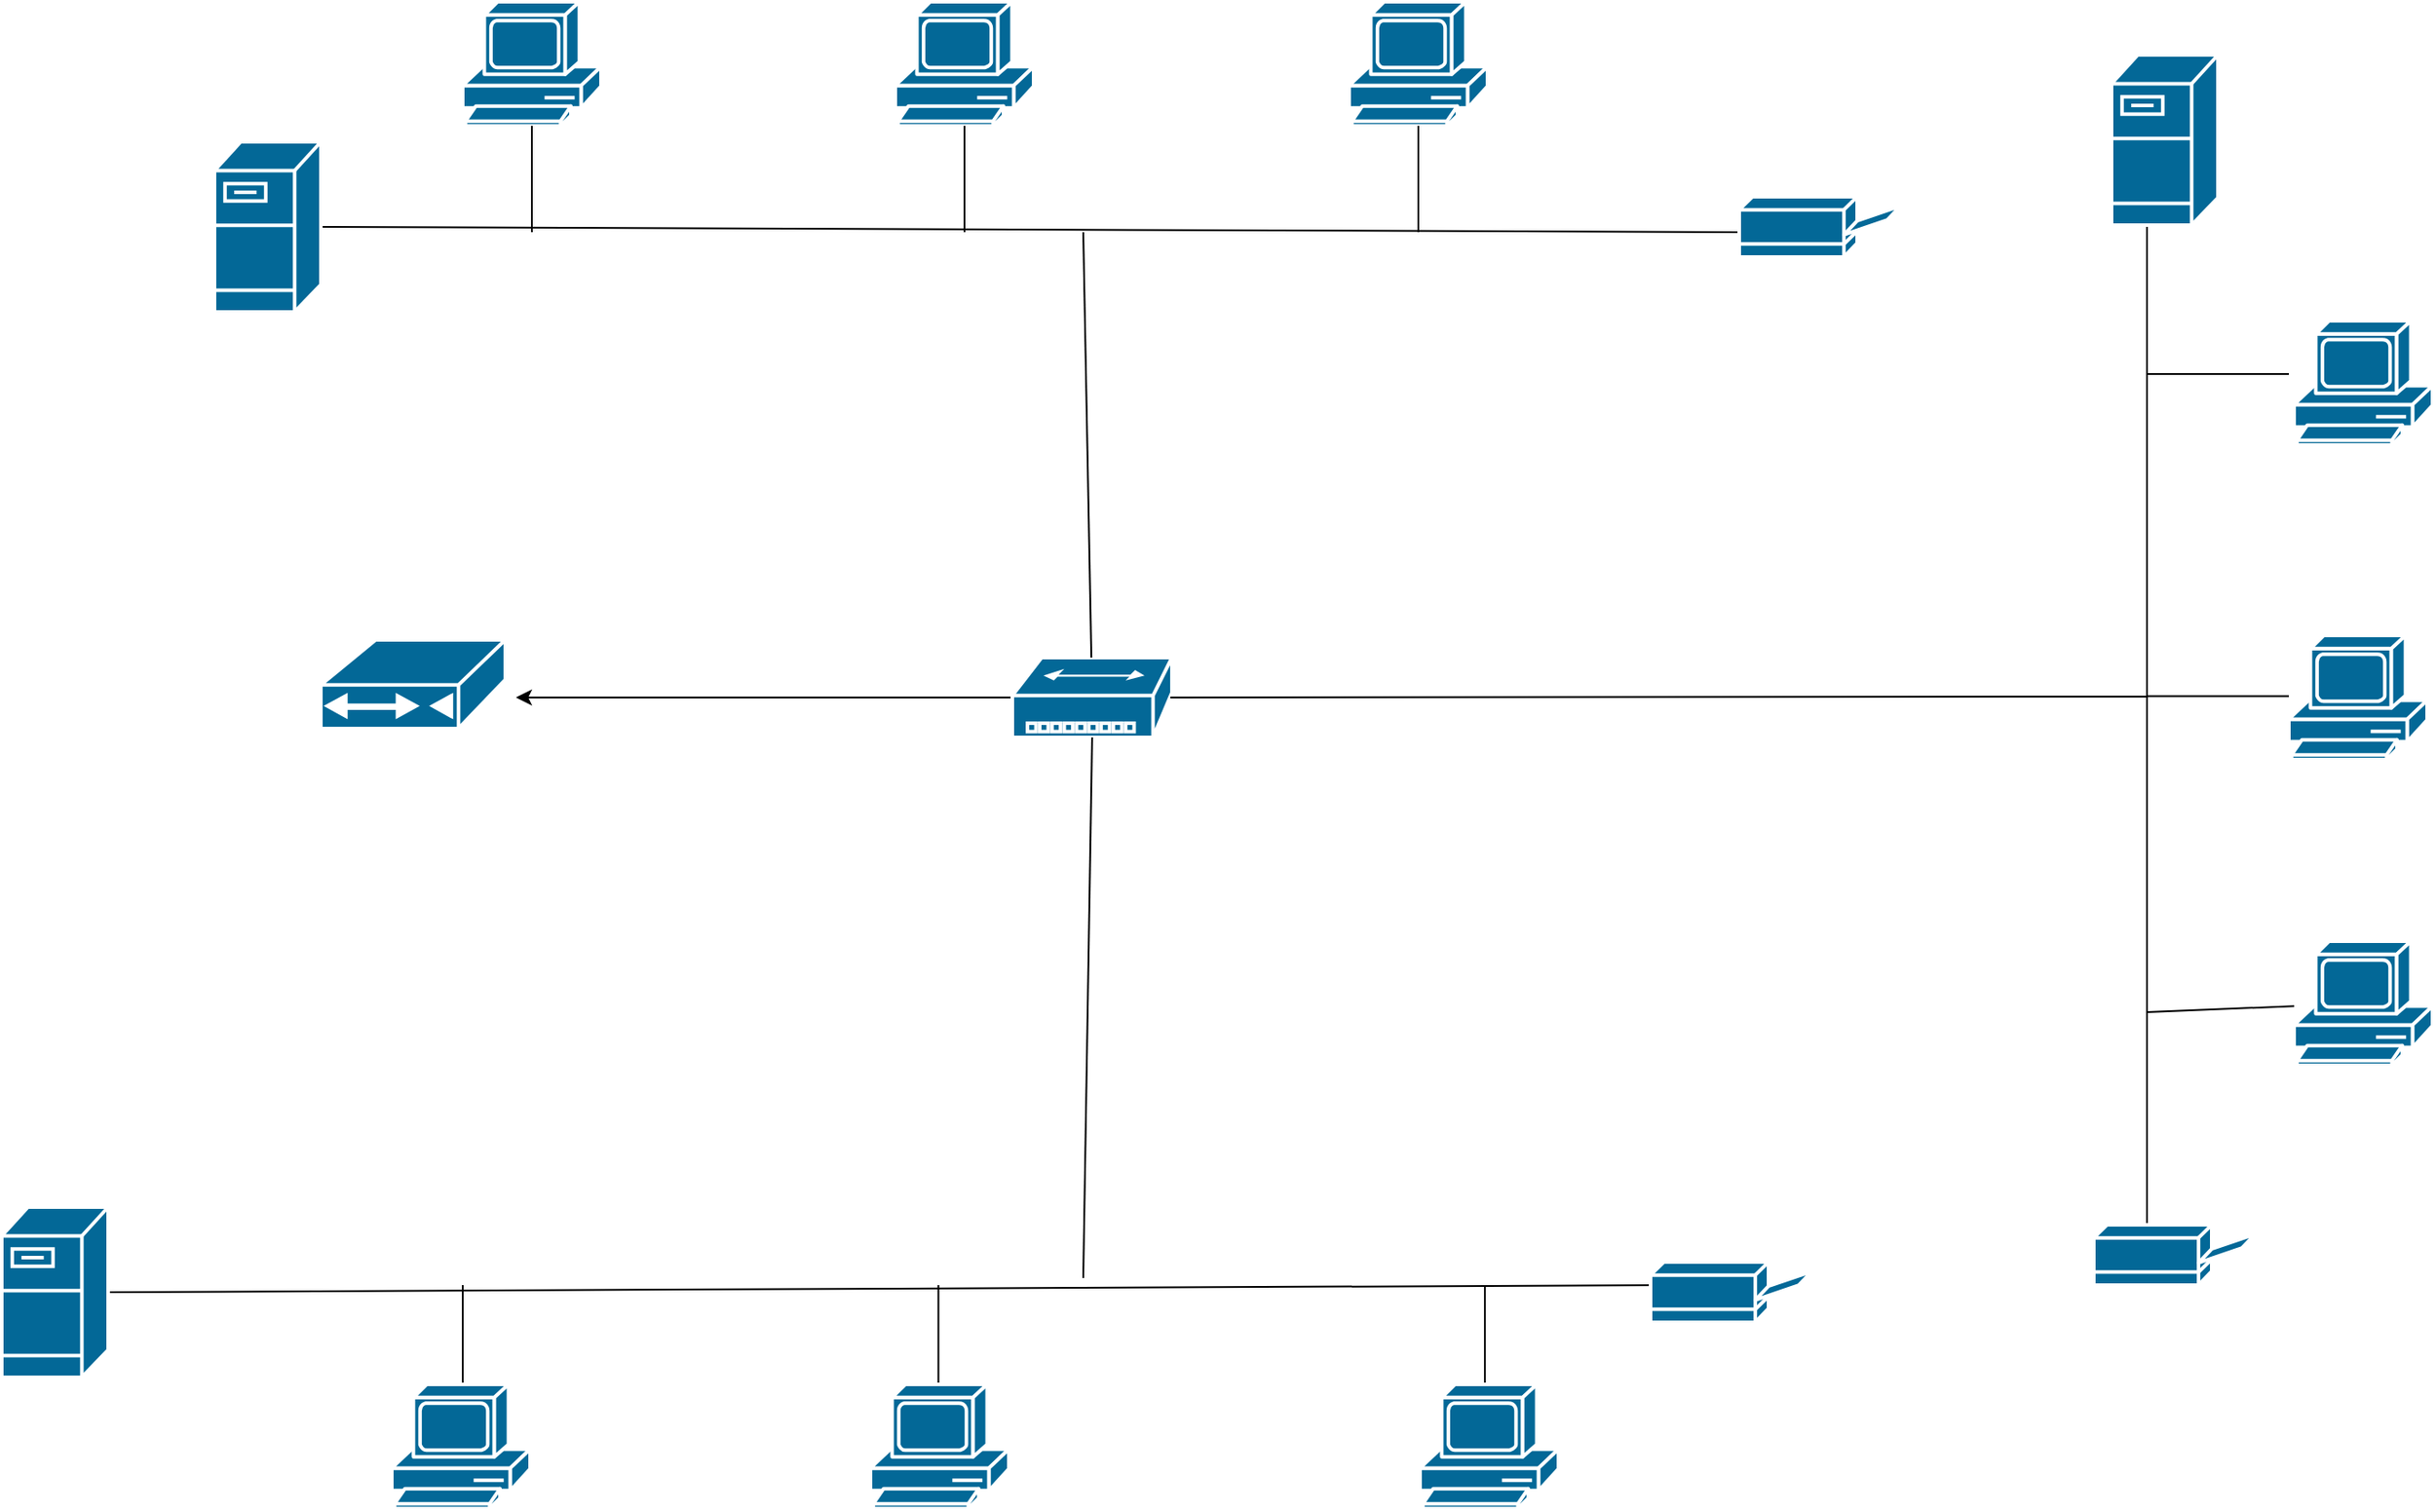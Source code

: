 <mxfile version="14.8.0" type="github">
  <diagram id="6a731a19-8d31-9384-78a2-239565b7b9f0" name="Page-1">
    <mxGraphModel dx="3422" dy="1368" grid="1" gridSize="10" guides="1" tooltips="1" connect="1" arrows="1" fold="1" page="1" pageScale="1" pageWidth="827" pageHeight="1169" background="none" math="0" shadow="0">
      <root>
        <mxCell id="0" />
        <mxCell id="1" parent="0" />
        <mxCell id="LzYDG2XXLbGeaKhvD0ki-2258" value="" style="shape=mxgraph.cisco.computers_and_peripherals.pc;html=1;pointerEvents=1;dashed=0;fillColor=#036897;strokeColor=#ffffff;strokeWidth=2;verticalLabelPosition=bottom;verticalAlign=top;align=center;outlineConnect=0;" vertex="1" parent="1">
          <mxGeometry x="630" y="70" width="78" height="70" as="geometry" />
        </mxCell>
        <mxCell id="LzYDG2XXLbGeaKhvD0ki-2259" value="" style="shape=mxgraph.cisco.computers_and_peripherals.pc;html=1;pointerEvents=1;dashed=0;fillColor=#036897;strokeColor=#ffffff;strokeWidth=2;verticalLabelPosition=bottom;verticalAlign=top;align=center;outlineConnect=0;" vertex="1" parent="1">
          <mxGeometry x="130" y="70" width="78" height="70" as="geometry" />
        </mxCell>
        <mxCell id="LzYDG2XXLbGeaKhvD0ki-2260" value="" style="shape=mxgraph.cisco.computers_and_peripherals.pc;html=1;pointerEvents=1;dashed=0;fillColor=#036897;strokeColor=#ffffff;strokeWidth=2;verticalLabelPosition=bottom;verticalAlign=top;align=center;outlineConnect=0;" vertex="1" parent="1">
          <mxGeometry x="374" y="70" width="78" height="70" as="geometry" />
        </mxCell>
        <mxCell id="LzYDG2XXLbGeaKhvD0ki-2261" value="" style="endArrow=none;html=1;exitX=1;exitY=0.5;exitDx=0;exitDy=0;exitPerimeter=0;" edge="1" parent="1" source="LzYDG2XXLbGeaKhvD0ki-2296">
          <mxGeometry width="50" height="50" relative="1" as="geometry">
            <mxPoint x="170" y="200" as="sourcePoint" />
            <mxPoint x="850" y="200" as="targetPoint" />
          </mxGeometry>
        </mxCell>
        <mxCell id="LzYDG2XXLbGeaKhvD0ki-2262" value="" style="endArrow=none;html=1;entryX=0.5;entryY=1;entryDx=0;entryDy=0;entryPerimeter=0;" edge="1" parent="1" target="LzYDG2XXLbGeaKhvD0ki-2260">
          <mxGeometry width="50" height="50" relative="1" as="geometry">
            <mxPoint x="413" y="200" as="sourcePoint" />
            <mxPoint x="410" y="210" as="targetPoint" />
          </mxGeometry>
        </mxCell>
        <mxCell id="LzYDG2XXLbGeaKhvD0ki-2263" value="" style="endArrow=none;html=1;entryX=0.5;entryY=1;entryDx=0;entryDy=0;entryPerimeter=0;" edge="1" parent="1" target="LzYDG2XXLbGeaKhvD0ki-2258">
          <mxGeometry width="50" height="50" relative="1" as="geometry">
            <mxPoint x="669" y="200" as="sourcePoint" />
            <mxPoint x="423" y="150" as="targetPoint" />
          </mxGeometry>
        </mxCell>
        <mxCell id="LzYDG2XXLbGeaKhvD0ki-2264" value="" style="endArrow=none;html=1;entryX=0.5;entryY=1;entryDx=0;entryDy=0;entryPerimeter=0;" edge="1" parent="1" target="LzYDG2XXLbGeaKhvD0ki-2259">
          <mxGeometry width="50" height="50" relative="1" as="geometry">
            <mxPoint x="169" y="200" as="sourcePoint" />
            <mxPoint x="433" y="160" as="targetPoint" />
          </mxGeometry>
        </mxCell>
        <mxCell id="LzYDG2XXLbGeaKhvD0ki-2266" value="" style="shape=mxgraph.cisco.computers_and_peripherals.printer;html=1;pointerEvents=1;dashed=0;fillColor=#036897;strokeColor=#ffffff;strokeWidth=2;verticalLabelPosition=bottom;verticalAlign=top;align=center;outlineConnect=0;" vertex="1" parent="1">
          <mxGeometry x="850" y="180" width="91" height="34" as="geometry" />
        </mxCell>
        <mxCell id="LzYDG2XXLbGeaKhvD0ki-2267" value="" style="endArrow=none;html=1;" edge="1" parent="1">
          <mxGeometry width="50" height="50" relative="1" as="geometry">
            <mxPoint x="1080" y="760" as="sourcePoint" />
            <mxPoint x="1080" y="190" as="targetPoint" />
          </mxGeometry>
        </mxCell>
        <mxCell id="LzYDG2XXLbGeaKhvD0ki-2295" style="edgeStyle=orthogonalEdgeStyle;rounded=0;orthogonalLoop=1;jettySize=auto;html=1;" edge="1" parent="1" source="LzYDG2XXLbGeaKhvD0ki-2268">
          <mxGeometry relative="1" as="geometry">
            <mxPoint x="160" y="462.5" as="targetPoint" />
          </mxGeometry>
        </mxCell>
        <mxCell id="LzYDG2XXLbGeaKhvD0ki-2268" value="" style="shape=mxgraph.cisco.hubs_and_gateways.small_hub;html=1;pointerEvents=1;dashed=0;fillColor=#036897;strokeColor=#ffffff;strokeWidth=2;verticalLabelPosition=bottom;verticalAlign=top;align=center;outlineConnect=0;" vertex="1" parent="1">
          <mxGeometry x="440" y="440" width="90" height="45" as="geometry" />
        </mxCell>
        <mxCell id="LzYDG2XXLbGeaKhvD0ki-2269" value="" style="endArrow=none;html=1;exitX=0.99;exitY=0.5;exitDx=0;exitDy=0;exitPerimeter=0;" edge="1" parent="1" source="LzYDG2XXLbGeaKhvD0ki-2268">
          <mxGeometry width="50" height="50" relative="1" as="geometry">
            <mxPoint x="570" y="462" as="sourcePoint" />
            <mxPoint x="1080" y="462" as="targetPoint" />
          </mxGeometry>
        </mxCell>
        <mxCell id="LzYDG2XXLbGeaKhvD0ki-2270" value="" style="endArrow=none;html=1;" edge="1" parent="1" source="LzYDG2XXLbGeaKhvD0ki-2268">
          <mxGeometry width="50" height="50" relative="1" as="geometry">
            <mxPoint x="484.66" y="440" as="sourcePoint" />
            <mxPoint x="480" y="200" as="targetPoint" />
          </mxGeometry>
        </mxCell>
        <mxCell id="LzYDG2XXLbGeaKhvD0ki-2271" value="" style="endArrow=none;html=1;" edge="1" parent="1">
          <mxGeometry width="50" height="50" relative="1" as="geometry">
            <mxPoint x="1080" y="280" as="sourcePoint" />
            <mxPoint x="1160" y="280" as="targetPoint" />
          </mxGeometry>
        </mxCell>
        <mxCell id="LzYDG2XXLbGeaKhvD0ki-2272" value="" style="endArrow=none;html=1;" edge="1" parent="1">
          <mxGeometry width="50" height="50" relative="1" as="geometry">
            <mxPoint x="1080" y="461.79" as="sourcePoint" />
            <mxPoint x="1160" y="461.79" as="targetPoint" />
          </mxGeometry>
        </mxCell>
        <mxCell id="LzYDG2XXLbGeaKhvD0ki-2273" value="" style="endArrow=none;html=1;" edge="1" parent="1" target="LzYDG2XXLbGeaKhvD0ki-2275">
          <mxGeometry width="50" height="50" relative="1" as="geometry">
            <mxPoint x="1080" y="640" as="sourcePoint" />
            <mxPoint x="1160" y="643" as="targetPoint" />
          </mxGeometry>
        </mxCell>
        <mxCell id="LzYDG2XXLbGeaKhvD0ki-2274" value="" style="shape=mxgraph.cisco.computers_and_peripherals.pc;html=1;pointerEvents=1;dashed=0;fillColor=#036897;strokeColor=#ffffff;strokeWidth=2;verticalLabelPosition=bottom;verticalAlign=top;align=center;outlineConnect=0;" vertex="1" parent="1">
          <mxGeometry x="1160" y="427.5" width="78" height="70" as="geometry" />
        </mxCell>
        <mxCell id="LzYDG2XXLbGeaKhvD0ki-2275" value="" style="shape=mxgraph.cisco.computers_and_peripherals.pc;html=1;pointerEvents=1;dashed=0;fillColor=#036897;strokeColor=#ffffff;strokeWidth=2;verticalLabelPosition=bottom;verticalAlign=top;align=center;outlineConnect=0;" vertex="1" parent="1">
          <mxGeometry x="1163" y="600" width="78" height="70" as="geometry" />
        </mxCell>
        <mxCell id="LzYDG2XXLbGeaKhvD0ki-2276" value="" style="shape=mxgraph.cisco.computers_and_peripherals.pc;html=1;pointerEvents=1;dashed=0;fillColor=#036897;strokeColor=#ffffff;strokeWidth=2;verticalLabelPosition=bottom;verticalAlign=top;align=center;outlineConnect=0;" vertex="1" parent="1">
          <mxGeometry x="1163" y="250" width="78" height="70" as="geometry" />
        </mxCell>
        <mxCell id="LzYDG2XXLbGeaKhvD0ki-2278" value="" style="shape=mxgraph.cisco.computers_and_peripherals.printer;html=1;pointerEvents=1;dashed=0;fillColor=#036897;strokeColor=#ffffff;strokeWidth=2;verticalLabelPosition=bottom;verticalAlign=top;align=center;outlineConnect=0;" vertex="1" parent="1">
          <mxGeometry x="1050" y="760" width="91" height="34" as="geometry" />
        </mxCell>
        <mxCell id="LzYDG2XXLbGeaKhvD0ki-2286" value="" style="endArrow=none;html=1;entryX=0.5;entryY=1;entryDx=0;entryDy=0;entryPerimeter=0;" edge="1" parent="1" target="LzYDG2XXLbGeaKhvD0ki-2268">
          <mxGeometry width="50" height="50" relative="1" as="geometry">
            <mxPoint x="480" y="790" as="sourcePoint" />
            <mxPoint x="600" y="420" as="targetPoint" />
          </mxGeometry>
        </mxCell>
        <mxCell id="LzYDG2XXLbGeaKhvD0ki-2288" value="" style="endArrow=none;html=1;exitX=1;exitY=0.5;exitDx=0;exitDy=0;exitPerimeter=0;" edge="1" parent="1" source="LzYDG2XXLbGeaKhvD0ki-2298">
          <mxGeometry width="50" height="50" relative="1" as="geometry">
            <mxPoint x="130" y="794" as="sourcePoint" />
            <mxPoint x="810" y="794" as="targetPoint" />
          </mxGeometry>
        </mxCell>
        <mxCell id="LzYDG2XXLbGeaKhvD0ki-2289" value="" style="endArrow=none;html=1;entryX=0.5;entryY=1;entryDx=0;entryDy=0;entryPerimeter=0;" edge="1" parent="1">
          <mxGeometry width="50" height="50" relative="1" as="geometry">
            <mxPoint x="398.29" y="854" as="sourcePoint" />
            <mxPoint x="398.29" y="794" as="targetPoint" />
          </mxGeometry>
        </mxCell>
        <mxCell id="LzYDG2XXLbGeaKhvD0ki-2290" value="" style="endArrow=none;html=1;entryX=0.5;entryY=1;entryDx=0;entryDy=0;entryPerimeter=0;" edge="1" parent="1">
          <mxGeometry width="50" height="50" relative="1" as="geometry">
            <mxPoint x="706.57" y="854" as="sourcePoint" />
            <mxPoint x="706.57" y="794" as="targetPoint" />
          </mxGeometry>
        </mxCell>
        <mxCell id="LzYDG2XXLbGeaKhvD0ki-2291" value="" style="endArrow=none;html=1;entryX=0.5;entryY=1;entryDx=0;entryDy=0;entryPerimeter=0;" edge="1" parent="1">
          <mxGeometry width="50" height="50" relative="1" as="geometry">
            <mxPoint x="130" y="854" as="sourcePoint" />
            <mxPoint x="130" y="794" as="targetPoint" />
          </mxGeometry>
        </mxCell>
        <mxCell id="LzYDG2XXLbGeaKhvD0ki-2292" value="" style="shape=mxgraph.cisco.computers_and_peripherals.pc;html=1;pointerEvents=1;dashed=0;fillColor=#036897;strokeColor=#ffffff;strokeWidth=2;verticalLabelPosition=bottom;verticalAlign=top;align=center;outlineConnect=0;" vertex="1" parent="1">
          <mxGeometry x="670" y="850" width="78" height="70" as="geometry" />
        </mxCell>
        <mxCell id="LzYDG2XXLbGeaKhvD0ki-2293" value="" style="shape=mxgraph.cisco.computers_and_peripherals.pc;html=1;pointerEvents=1;dashed=0;fillColor=#036897;strokeColor=#ffffff;strokeWidth=2;verticalLabelPosition=bottom;verticalAlign=top;align=center;outlineConnect=0;" vertex="1" parent="1">
          <mxGeometry x="90" y="850" width="78" height="70" as="geometry" />
        </mxCell>
        <mxCell id="LzYDG2XXLbGeaKhvD0ki-2294" value="" style="shape=mxgraph.cisco.computers_and_peripherals.pc;html=1;pointerEvents=1;dashed=0;fillColor=#036897;strokeColor=#ffffff;strokeWidth=2;verticalLabelPosition=bottom;verticalAlign=top;align=center;outlineConnect=0;" vertex="1" parent="1">
          <mxGeometry x="360" y="850" width="78" height="70" as="geometry" />
        </mxCell>
        <mxCell id="LzYDG2XXLbGeaKhvD0ki-2296" value="" style="shape=mxgraph.cisco.servers.fileserver;html=1;pointerEvents=1;dashed=0;fillColor=#036897;strokeColor=#ffffff;strokeWidth=2;verticalLabelPosition=bottom;verticalAlign=top;align=center;outlineConnect=0;" vertex="1" parent="1">
          <mxGeometry x="-10" y="149" width="60" height="96" as="geometry" />
        </mxCell>
        <mxCell id="LzYDG2XXLbGeaKhvD0ki-2297" value="" style="shape=mxgraph.cisco.servers.fileserver;html=1;pointerEvents=1;dashed=0;fillColor=#036897;strokeColor=#ffffff;strokeWidth=2;verticalLabelPosition=bottom;verticalAlign=top;align=center;outlineConnect=0;" vertex="1" parent="1">
          <mxGeometry x="1060" y="100" width="60" height="96" as="geometry" />
        </mxCell>
        <mxCell id="LzYDG2XXLbGeaKhvD0ki-2298" value="" style="shape=mxgraph.cisco.servers.fileserver;html=1;pointerEvents=1;dashed=0;fillColor=#036897;strokeColor=#ffffff;strokeWidth=2;verticalLabelPosition=bottom;verticalAlign=top;align=center;outlineConnect=0;" vertex="1" parent="1">
          <mxGeometry x="-130" y="750" width="60" height="96" as="geometry" />
        </mxCell>
        <mxCell id="LzYDG2XXLbGeaKhvD0ki-2299" value="" style="shape=mxgraph.cisco.computers_and_peripherals.printer;html=1;pointerEvents=1;dashed=0;fillColor=#036897;strokeColor=#ffffff;strokeWidth=2;verticalLabelPosition=bottom;verticalAlign=top;align=center;outlineConnect=0;" vertex="1" parent="1">
          <mxGeometry x="800" y="781" width="91" height="34" as="geometry" />
        </mxCell>
        <mxCell id="LzYDG2XXLbGeaKhvD0ki-2300" value="" style="shape=mxgraph.cisco.modems_and_phones.cable_modem;html=1;pointerEvents=1;dashed=0;fillColor=#036897;strokeColor=#ffffff;strokeWidth=2;verticalLabelPosition=bottom;verticalAlign=top;align=center;outlineConnect=0;" vertex="1" parent="1">
          <mxGeometry x="50" y="430" width="104" height="50" as="geometry" />
        </mxCell>
      </root>
    </mxGraphModel>
  </diagram>
</mxfile>
